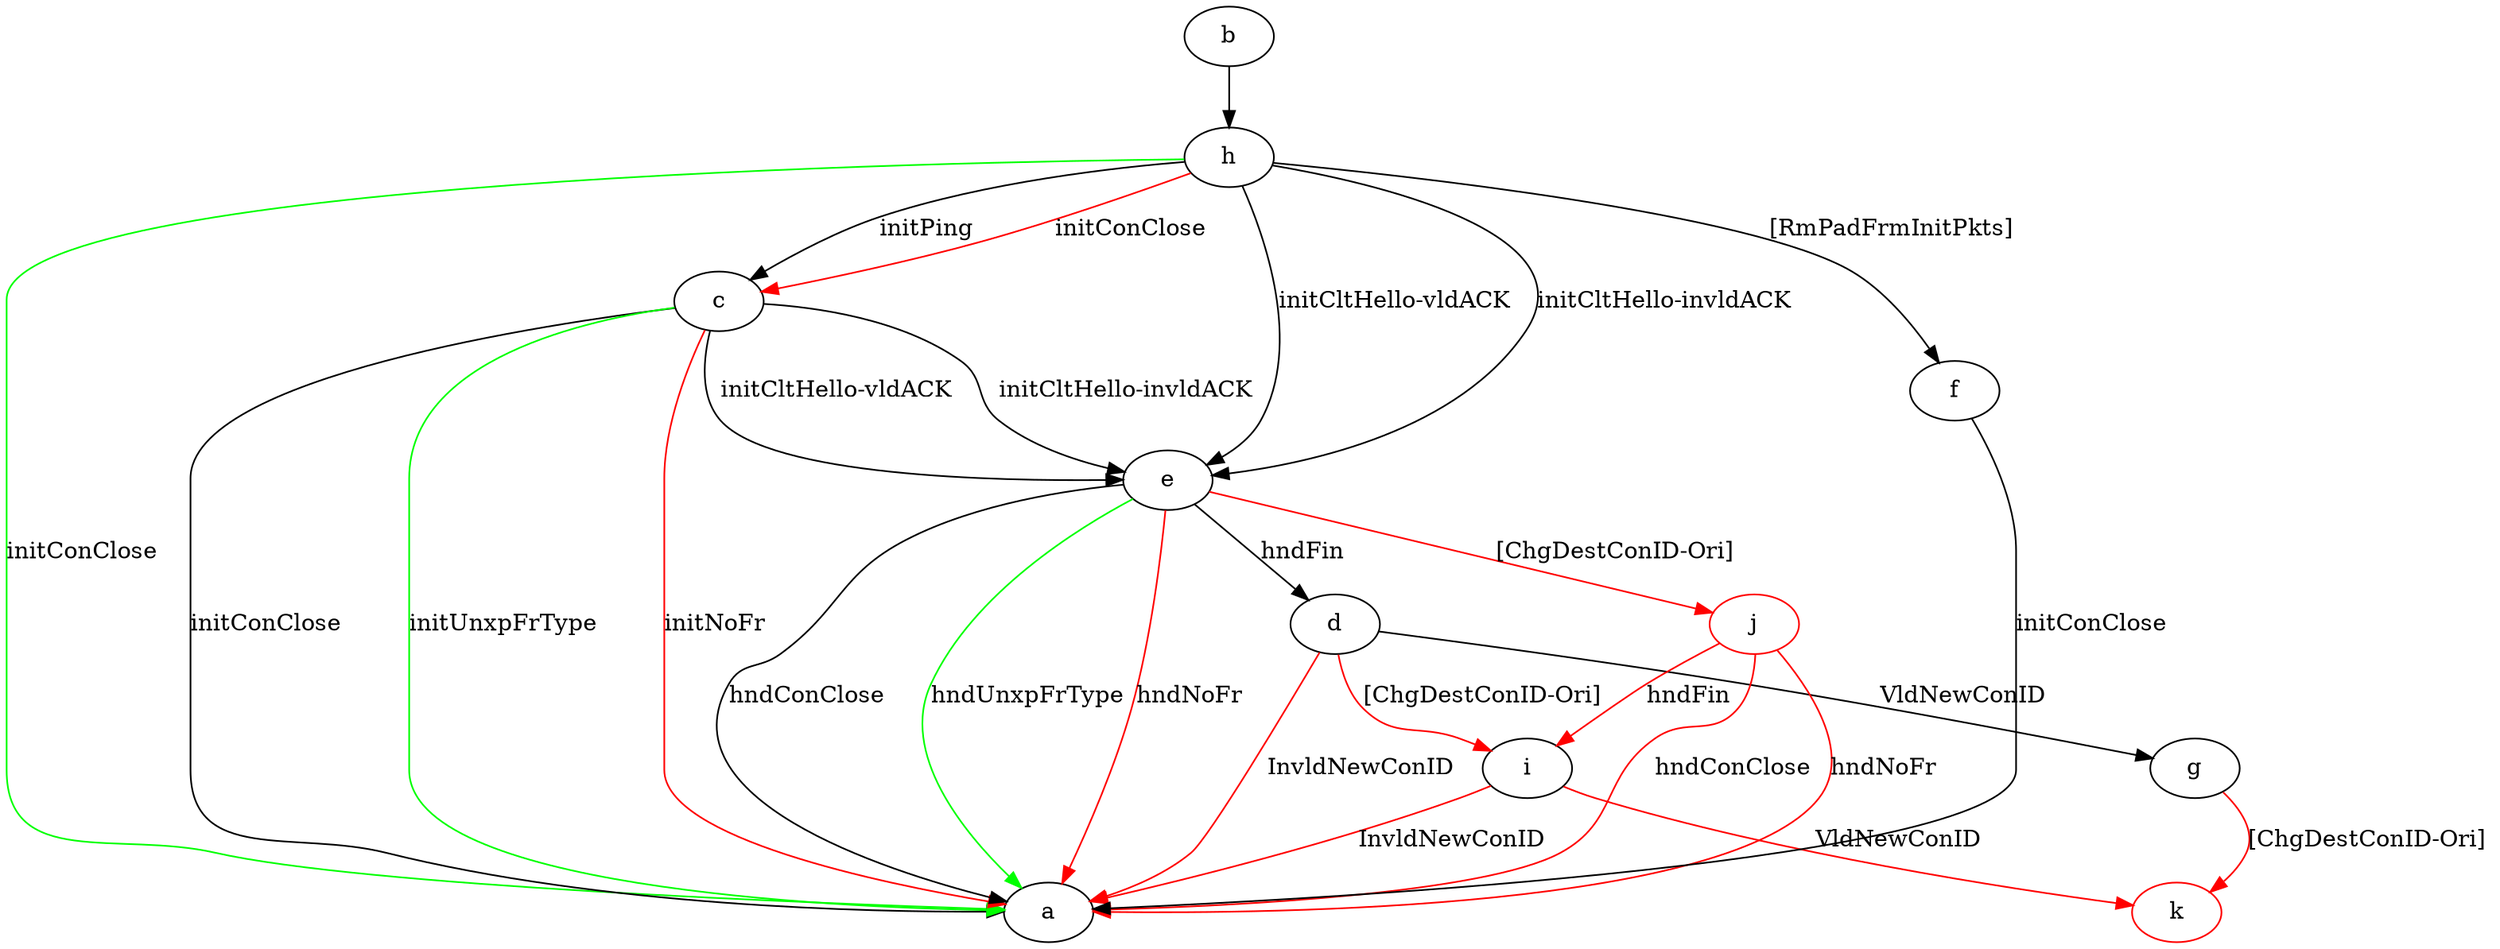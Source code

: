 digraph "" {
	b -> h	[key=0];
	c -> a	[key=0,
		label="initConClose "];
	c -> a	[key=1,
		color=green,
		label="initUnxpFrType "];
	c -> a	[key=2,
		color=red,
		label="initNoFr "];
	c -> e	[key=0,
		label="initCltHello-vldACK "];
	c -> e	[key=1,
		label="initCltHello-invldACK "];
	d -> a	[key=0,
		color=red,
		label="InvldNewConID "];
	d -> g	[key=0,
		label="VldNewConID "];
	d -> i	[key=0,
		color=red,
		label="[ChgDestConID-Ori] "];
	e -> a	[key=0,
		label="hndConClose "];
	e -> a	[key=1,
		color=green,
		label="hndUnxpFrType "];
	e -> a	[key=2,
		color=red,
		label="hndNoFr "];
	e -> d	[key=0,
		label="hndFin "];
	j	[color=red];
	e -> j	[key=0,
		color=red,
		label="[ChgDestConID-Ori] "];
	f -> a	[key=0,
		label="initConClose "];
	k	[color=red];
	g -> k	[key=0,
		color=red,
		label="[ChgDestConID-Ori] "];
	h -> a	[key=0,
		color=green,
		label="initConClose "];
	h -> c	[key=0,
		label="initPing "];
	h -> c	[key=1,
		color=red,
		label="initConClose "];
	h -> e	[key=0,
		label="initCltHello-vldACK "];
	h -> e	[key=1,
		label="initCltHello-invldACK "];
	h -> f	[key=0,
		label="[RmPadFrmInitPkts] "];
	i -> a	[key=0,
		color=red,
		label="InvldNewConID "];
	i -> k	[key=0,
		color=red,
		label="VldNewConID "];
	j -> a	[key=0,
		color=red,
		label="hndConClose "];
	j -> a	[key=1,
		color=red,
		label="hndNoFr "];
	j -> i	[key=0,
		color=red,
		label="hndFin "];
}
